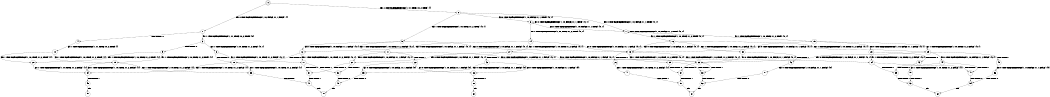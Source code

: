 digraph BCG {
size = "7, 10.5";
center = TRUE;
node [shape = circle];
0 [peripheries = 2];
0 -> 1 [label = "EX !0 !ATOMIC_EXCH_BRANCH (1, +0, FALSE, +1, 1, FALSE) !{}"];
0 -> 2 [label = "EX !1 !ATOMIC_EXCH_BRANCH (1, +1, TRUE, +0, 2, TRUE) !{}"];
1 -> 3 [label = "EX !1 !ATOMIC_EXCH_BRANCH (1, +1, TRUE, +0, 2, TRUE) !{0}"];
1 -> 4 [label = "TERMINATE !0"];
2 -> 5 [label = "EX !1 !ATOMIC_EXCH_BRANCH (1, +0, TRUE, +1, 2, TRUE) !{0, 1}"];
2 -> 6 [label = "EX !0 !ATOMIC_EXCH_BRANCH (1, +0, FALSE, +1, 1, TRUE) !{0, 1}"];
2 -> 7 [label = "EX !0 !ATOMIC_EXCH_BRANCH (1, +0, FALSE, +1, 1, TRUE) !{0, 1}"];
3 -> 8 [label = "EX !1 !ATOMIC_EXCH_BRANCH (1, +0, TRUE, +1, 2, TRUE) !{0, 1}"];
3 -> 9 [label = "TERMINATE !0"];
4 -> 10 [label = "EX !1 !ATOMIC_EXCH_BRANCH (1, +1, TRUE, +0, 2, TRUE) !{}"];
5 -> 11 [label = "EX !1 !ATOMIC_EXCH_BRANCH (1, +0, TRUE, +1, 2, FALSE) !{0, 1}"];
5 -> 12 [label = "EX !0 !ATOMIC_EXCH_BRANCH (1, +0, FALSE, +1, 1, FALSE) !{0, 1}"];
5 -> 13 [label = "EX !0 !ATOMIC_EXCH_BRANCH (1, +0, FALSE, +1, 1, FALSE) !{0, 1}"];
6 -> 6 [label = "EX !0 !ATOMIC_EXCH_BRANCH (1, +0, FALSE, +1, 1, TRUE) !{0, 1}"];
6 -> 14 [label = "EX !1 !ATOMIC_EXCH_BRANCH (1, +0, TRUE, +1, 2, TRUE) !{0, 1}"];
6 -> 7 [label = "EX !0 !ATOMIC_EXCH_BRANCH (1, +0, FALSE, +1, 1, TRUE) !{0, 1}"];
7 -> 15 [label = "EX !1 !ATOMIC_EXCH_BRANCH (1, +0, TRUE, +1, 2, TRUE) !{0, 1}"];
7 -> 7 [label = "EX !0 !ATOMIC_EXCH_BRANCH (1, +0, FALSE, +1, 1, TRUE) !{0, 1}"];
7 -> 16 [label = "EX !1 !ATOMIC_EXCH_BRANCH (1, +0, TRUE, +1, 2, TRUE) !{0, 1}"];
8 -> 17 [label = "EX !1 !ATOMIC_EXCH_BRANCH (1, +0, TRUE, +1, 2, FALSE) !{0, 1}"];
8 -> 18 [label = "TERMINATE !0"];
9 -> 19 [label = "EX !1 !ATOMIC_EXCH_BRANCH (1, +0, TRUE, +1, 2, TRUE) !{1}"];
9 -> 20 [label = "EX !1 !ATOMIC_EXCH_BRANCH (1, +0, TRUE, +1, 2, TRUE) !{1}"];
10 -> 19 [label = "EX !1 !ATOMIC_EXCH_BRANCH (1, +0, TRUE, +1, 2, TRUE) !{1}"];
10 -> 20 [label = "EX !1 !ATOMIC_EXCH_BRANCH (1, +0, TRUE, +1, 2, TRUE) !{1}"];
11 -> 21 [label = "EX !0 !ATOMIC_EXCH_BRANCH (1, +0, FALSE, +1, 1, FALSE) !{0, 1}"];
11 -> 22 [label = "TERMINATE !1"];
11 -> 23 [label = "EX !0 !ATOMIC_EXCH_BRANCH (1, +0, FALSE, +1, 1, FALSE) !{0, 1}"];
12 -> 17 [label = "EX !1 !ATOMIC_EXCH_BRANCH (1, +0, TRUE, +1, 2, FALSE) !{0, 1}"];
12 -> 18 [label = "TERMINATE !0"];
13 -> 24 [label = "EX !1 !ATOMIC_EXCH_BRANCH (1, +0, TRUE, +1, 2, FALSE) !{0, 1}"];
13 -> 25 [label = "EX !1 !ATOMIC_EXCH_BRANCH (1, +0, TRUE, +1, 2, FALSE) !{0, 1}"];
13 -> 26 [label = "TERMINATE !0"];
14 -> 12 [label = "EX !0 !ATOMIC_EXCH_BRANCH (1, +0, FALSE, +1, 1, FALSE) !{0, 1}"];
14 -> 27 [label = "EX !1 !ATOMIC_EXCH_BRANCH (1, +0, TRUE, +1, 2, FALSE) !{0, 1}"];
14 -> 13 [label = "EX !0 !ATOMIC_EXCH_BRANCH (1, +0, FALSE, +1, 1, FALSE) !{0, 1}"];
15 -> 28 [label = "EX !0 !ATOMIC_EXCH_BRANCH (1, +0, FALSE, +1, 1, FALSE) !{0, 1}"];
15 -> 29 [label = "EX !1 !ATOMIC_EXCH_BRANCH (1, +0, TRUE, +1, 2, FALSE) !{0, 1}"];
15 -> 13 [label = "EX !0 !ATOMIC_EXCH_BRANCH (1, +0, FALSE, +1, 1, FALSE) !{0, 1}"];
16 -> 29 [label = "EX !1 !ATOMIC_EXCH_BRANCH (1, +0, TRUE, +1, 2, FALSE) !{0, 1}"];
16 -> 13 [label = "EX !0 !ATOMIC_EXCH_BRANCH (1, +0, FALSE, +1, 1, FALSE) !{0, 1}"];
16 -> 30 [label = "EX !1 !ATOMIC_EXCH_BRANCH (1, +0, TRUE, +1, 2, FALSE) !{0, 1}"];
17 -> 31 [label = "TERMINATE !0"];
17 -> 32 [label = "TERMINATE !1"];
18 -> 33 [label = "EX !1 !ATOMIC_EXCH_BRANCH (1, +0, TRUE, +1, 2, FALSE) !{1}"];
18 -> 34 [label = "EX !1 !ATOMIC_EXCH_BRANCH (1, +0, TRUE, +1, 2, FALSE) !{1}"];
19 -> 33 [label = "EX !1 !ATOMIC_EXCH_BRANCH (1, +0, TRUE, +1, 2, FALSE) !{1}"];
19 -> 34 [label = "EX !1 !ATOMIC_EXCH_BRANCH (1, +0, TRUE, +1, 2, FALSE) !{1}"];
20 -> 34 [label = "EX !1 !ATOMIC_EXCH_BRANCH (1, +0, TRUE, +1, 2, FALSE) !{1}"];
21 -> 31 [label = "TERMINATE !0"];
21 -> 32 [label = "TERMINATE !1"];
22 -> 35 [label = "EX !0 !ATOMIC_EXCH_BRANCH (1, +0, FALSE, +1, 1, FALSE) !{0}"];
22 -> 36 [label = "EX !0 !ATOMIC_EXCH_BRANCH (1, +0, FALSE, +1, 1, FALSE) !{0}"];
23 -> 37 [label = "TERMINATE !0"];
23 -> 38 [label = "TERMINATE !1"];
24 -> 39 [label = "TERMINATE !0"];
24 -> 40 [label = "TERMINATE !1"];
25 -> 37 [label = "TERMINATE !0"];
25 -> 38 [label = "TERMINATE !1"];
26 -> 41 [label = "EX !1 !ATOMIC_EXCH_BRANCH (1, +0, TRUE, +1, 2, FALSE) !{1}"];
27 -> 21 [label = "EX !0 !ATOMIC_EXCH_BRANCH (1, +0, FALSE, +1, 1, FALSE) !{0, 1}"];
27 -> 42 [label = "TERMINATE !1"];
27 -> 23 [label = "EX !0 !ATOMIC_EXCH_BRANCH (1, +0, FALSE, +1, 1, FALSE) !{0, 1}"];
28 -> 24 [label = "EX !1 !ATOMIC_EXCH_BRANCH (1, +0, TRUE, +1, 2, FALSE) !{0, 1}"];
28 -> 43 [label = "TERMINATE !0"];
29 -> 44 [label = "EX !0 !ATOMIC_EXCH_BRANCH (1, +0, FALSE, +1, 1, FALSE) !{0, 1}"];
29 -> 45 [label = "TERMINATE !1"];
29 -> 23 [label = "EX !0 !ATOMIC_EXCH_BRANCH (1, +0, FALSE, +1, 1, FALSE) !{0, 1}"];
30 -> 23 [label = "EX !0 !ATOMIC_EXCH_BRANCH (1, +0, FALSE, +1, 1, FALSE) !{0, 1}"];
30 -> 46 [label = "TERMINATE !1"];
31 -> 47 [label = "TERMINATE !1"];
32 -> 48 [label = "TERMINATE !0"];
33 -> 47 [label = "TERMINATE !1"];
34 -> 49 [label = "TERMINATE !1"];
35 -> 48 [label = "TERMINATE !0"];
36 -> 50 [label = "TERMINATE !0"];
37 -> 51 [label = "TERMINATE !1"];
38 -> 52 [label = "TERMINATE !0"];
39 -> 53 [label = "TERMINATE !1"];
40 -> 54 [label = "TERMINATE !0"];
41 -> 51 [label = "TERMINATE !1"];
42 -> 35 [label = "EX !0 !ATOMIC_EXCH_BRANCH (1, +0, FALSE, +1, 1, FALSE) !{0}"];
42 -> 36 [label = "EX !0 !ATOMIC_EXCH_BRANCH (1, +0, FALSE, +1, 1, FALSE) !{0}"];
43 -> 55 [label = "EX !1 !ATOMIC_EXCH_BRANCH (1, +0, TRUE, +1, 2, FALSE) !{1}"];
44 -> 39 [label = "TERMINATE !0"];
44 -> 40 [label = "TERMINATE !1"];
45 -> 56 [label = "EX !0 !ATOMIC_EXCH_BRANCH (1, +0, FALSE, +1, 1, FALSE) !{0}"];
46 -> 57 [label = "EX !0 !ATOMIC_EXCH_BRANCH (1, +0, FALSE, +1, 1, FALSE) !{0}"];
47 -> 58 [label = "exit"];
48 -> 58 [label = "exit"];
49 -> 59 [label = "exit"];
50 -> 60 [label = "exit"];
51 -> 61 [label = "exit"];
52 -> 61 [label = "exit"];
53 -> 62 [label = "exit"];
54 -> 62 [label = "exit"];
55 -> 53 [label = "TERMINATE !1"];
56 -> 54 [label = "TERMINATE !0"];
57 -> 52 [label = "TERMINATE !0"];
}

